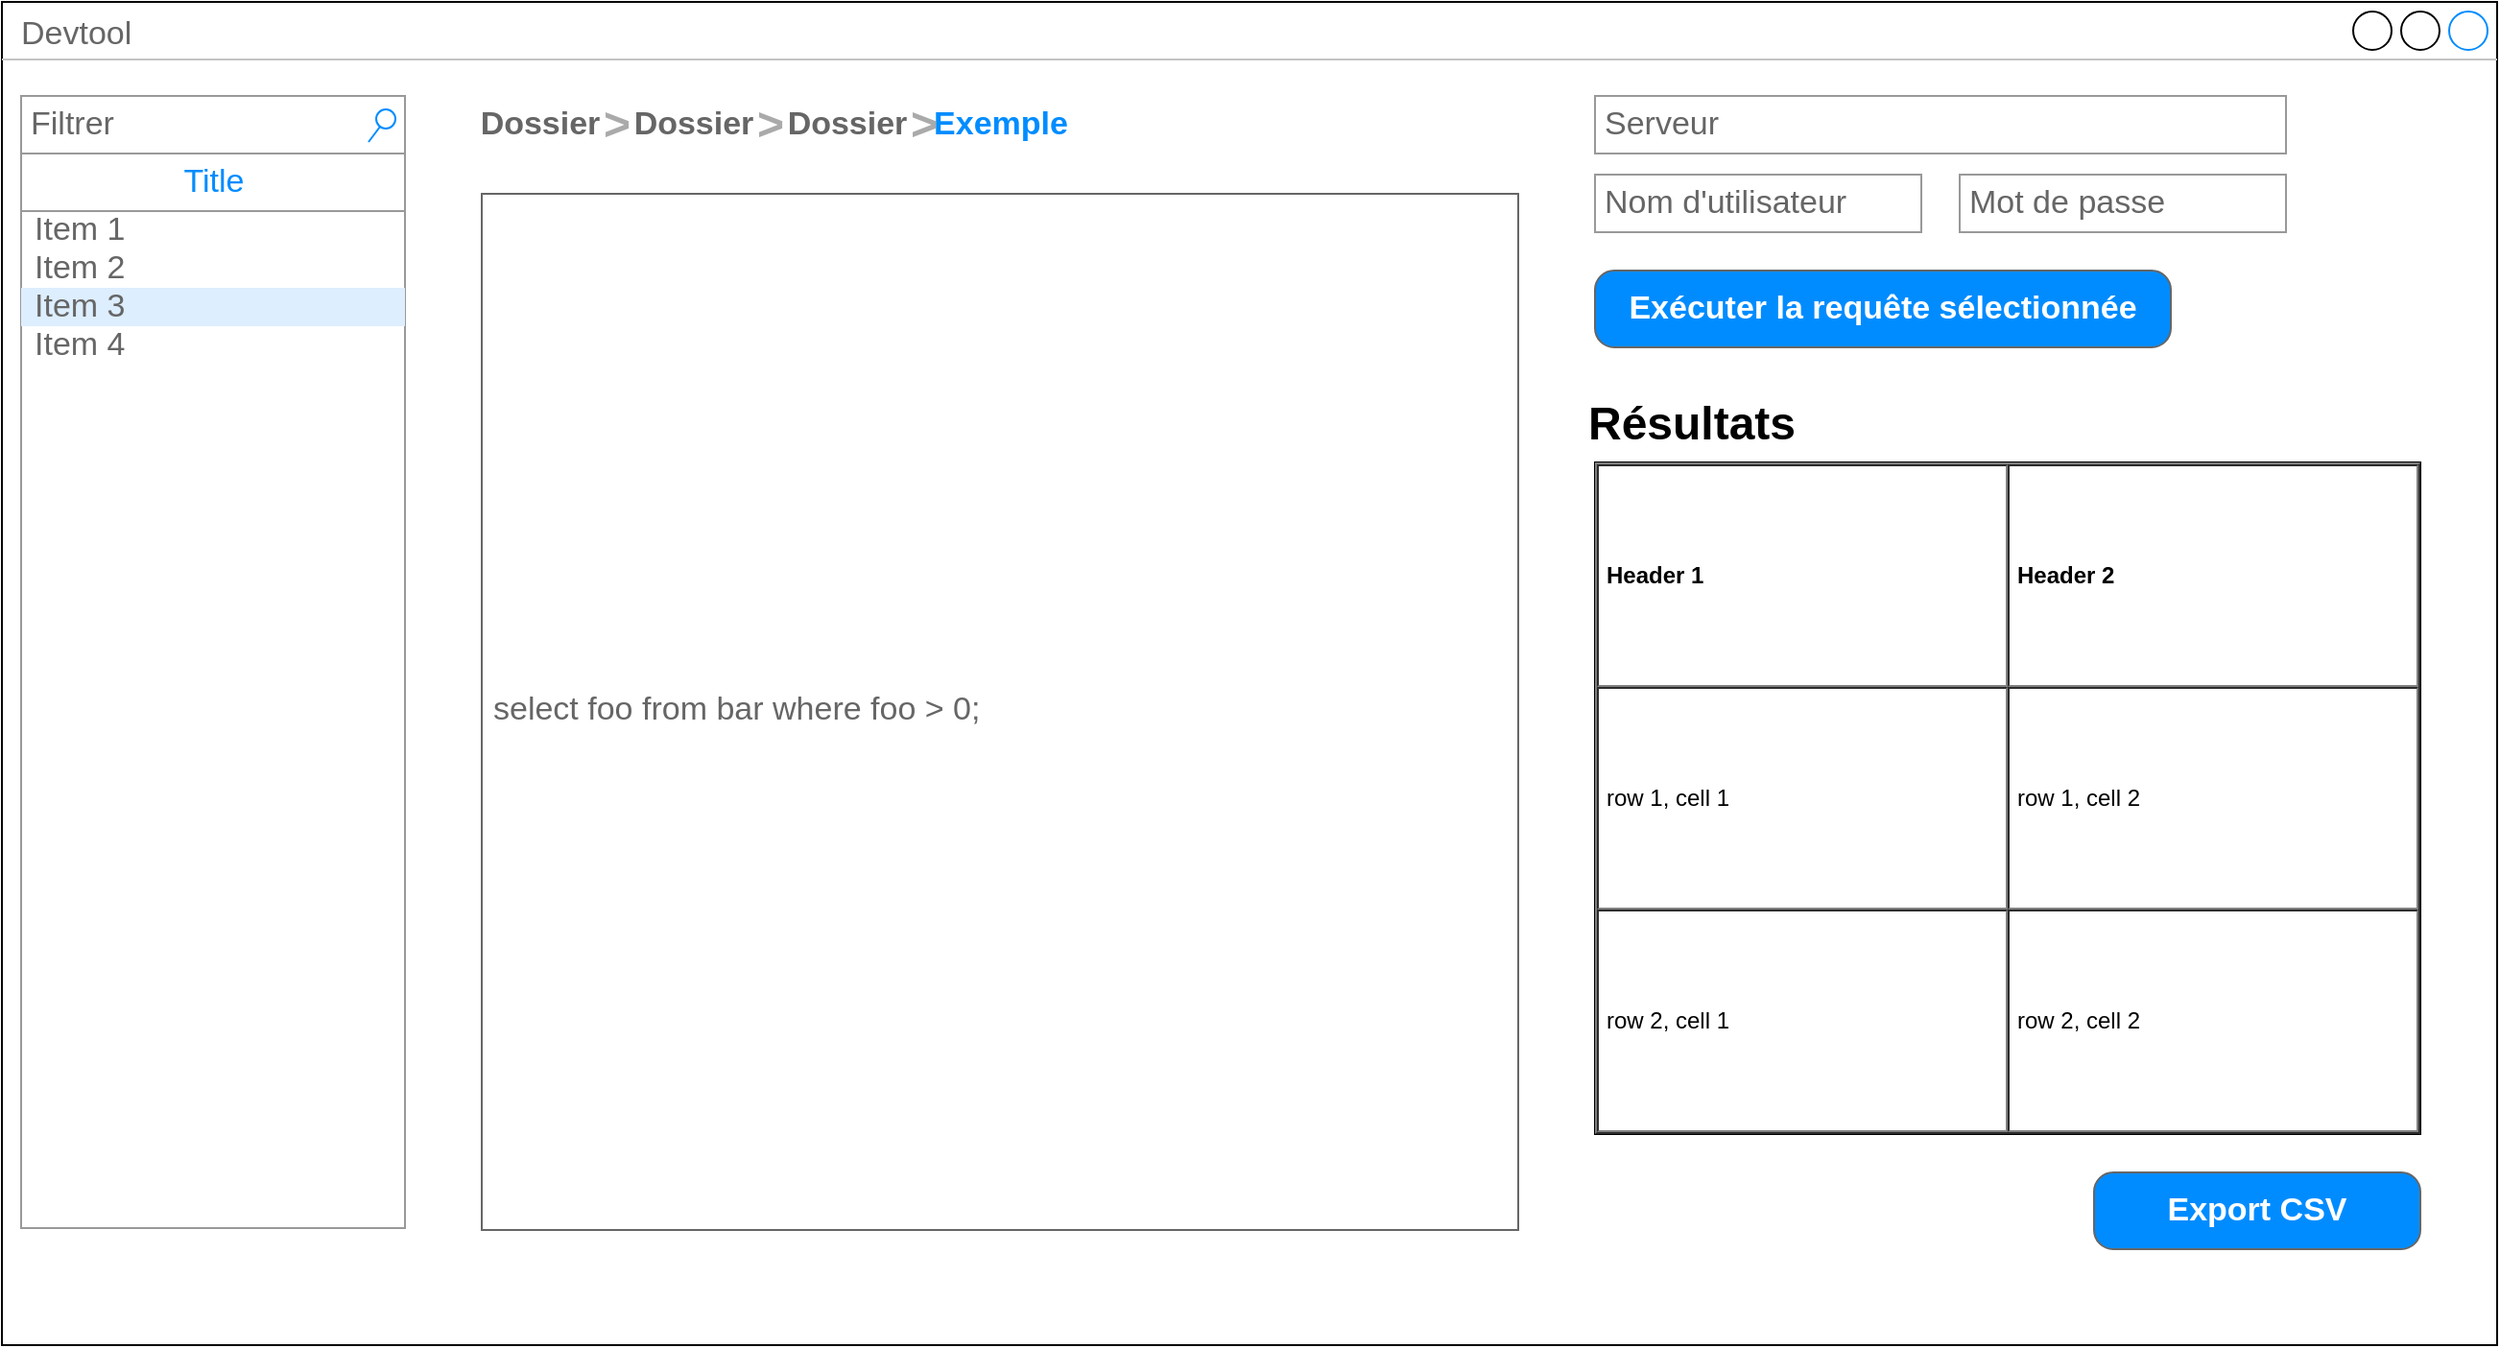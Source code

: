 <mxfile version="13.1.3">
    <diagram name="Page-1" id="03018318-947c-dd8e-b7a3-06fadd420f32">
        <mxGraphModel dx="402" dy="807" grid="1" gridSize="10" guides="1" tooltips="1" connect="1" arrows="1" fold="1" page="1" pageScale="1" pageWidth="1100" pageHeight="850" background="#ffffff" math="0" shadow="0">
            <root>
                <mxCell id="0"/>
                <mxCell id="1" parent="0"/>
                <mxCell id="1nkuXsdnBj_dKvGc0rOm-2" value="Devtool" style="strokeWidth=1;shadow=0;dashed=0;align=center;html=1;shape=mxgraph.mockup.containers.window;align=left;verticalAlign=top;spacingLeft=8;strokeColor2=#008cff;strokeColor3=#c4c4c4;fontColor=#666666;mainText=;fontSize=17;labelBackgroundColor=none;" parent="1" vertex="1">
                    <mxGeometry x="20" y="10" width="1300" height="700" as="geometry"/>
                </mxCell>
                <mxCell id="1nkuXsdnBj_dKvGc0rOm-3" value="Filtrer" style="strokeWidth=1;shadow=0;dashed=0;align=center;html=1;shape=mxgraph.mockup.forms.searchBox;strokeColor=#999999;mainText=;strokeColor2=#008cff;fontColor=#666666;fontSize=17;align=left;spacingLeft=3;" parent="1" vertex="1">
                    <mxGeometry x="30" y="59" width="200" height="30" as="geometry"/>
                </mxCell>
                <mxCell id="1nkuXsdnBj_dKvGc0rOm-4" value="" style="strokeWidth=1;shadow=0;dashed=0;align=center;html=1;shape=mxgraph.mockup.forms.rrect;rSize=0;strokeColor=#999999;fillColor=#ffffff;" parent="1" vertex="1">
                    <mxGeometry x="30" y="89" width="200" height="560" as="geometry"/>
                </mxCell>
                <mxCell id="1nkuXsdnBj_dKvGc0rOm-5" value="Title" style="strokeWidth=1;shadow=0;dashed=0;align=center;html=1;shape=mxgraph.mockup.forms.rrect;rSize=0;strokeColor=#999999;fontColor=#008cff;fontSize=17;fillColor=#ffffff;resizeWidth=1;" parent="1nkuXsdnBj_dKvGc0rOm-4" vertex="1">
                    <mxGeometry width="200" height="30" relative="1" as="geometry"/>
                </mxCell>
                <mxCell id="1nkuXsdnBj_dKvGc0rOm-6" value="Item 1" style="strokeWidth=1;shadow=0;dashed=0;align=center;html=1;shape=mxgraph.mockup.forms.anchor;fontSize=17;fontColor=#666666;align=left;spacingLeft=5;resizeWidth=1;" parent="1nkuXsdnBj_dKvGc0rOm-4" vertex="1">
                    <mxGeometry width="200" height="20" relative="1" as="geometry">
                        <mxPoint y="30" as="offset"/>
                    </mxGeometry>
                </mxCell>
                <mxCell id="1nkuXsdnBj_dKvGc0rOm-7" value="Item 2" style="strokeWidth=1;shadow=0;dashed=0;align=center;html=1;shape=mxgraph.mockup.forms.anchor;fontSize=17;fontColor=#666666;align=left;spacingLeft=5;resizeWidth=1;" parent="1nkuXsdnBj_dKvGc0rOm-4" vertex="1">
                    <mxGeometry width="200" height="20" relative="1" as="geometry">
                        <mxPoint y="50" as="offset"/>
                    </mxGeometry>
                </mxCell>
                <mxCell id="1nkuXsdnBj_dKvGc0rOm-8" value="Item 3" style="strokeWidth=1;shadow=0;dashed=0;align=center;html=1;shape=mxgraph.mockup.forms.rrect;rSize=0;fontSize=17;fontColor=#666666;align=left;spacingLeft=5;fillColor=#ddeeff;strokeColor=none;resizeWidth=1;" parent="1nkuXsdnBj_dKvGc0rOm-4" vertex="1">
                    <mxGeometry width="200" height="20" relative="1" as="geometry">
                        <mxPoint y="70" as="offset"/>
                    </mxGeometry>
                </mxCell>
                <mxCell id="1nkuXsdnBj_dKvGc0rOm-9" value="Item 4" style="strokeWidth=1;shadow=0;dashed=0;align=center;html=1;shape=mxgraph.mockup.forms.anchor;fontSize=17;fontColor=#666666;align=left;spacingLeft=5;resizeWidth=1;" parent="1nkuXsdnBj_dKvGc0rOm-4" vertex="1">
                    <mxGeometry width="200" height="20" relative="1" as="geometry">
                        <mxPoint y="90" as="offset"/>
                    </mxGeometry>
                </mxCell>
                <mxCell id="1nkuXsdnBj_dKvGc0rOm-17" value="Dossier" style="strokeWidth=1;shadow=0;dashed=0;align=center;html=1;shape=mxgraph.mockup.navigation.anchor;fontSize=17;fontColor=#666666;fontStyle=1;" parent="1" vertex="1">
                    <mxGeometry x="270" y="59" width="60" height="30" as="geometry"/>
                </mxCell>
                <mxCell id="1nkuXsdnBj_dKvGc0rOm-18" value="&gt;" style="strokeWidth=1;shadow=0;dashed=0;align=center;html=1;shape=mxgraph.mockup.navigation.anchor;fontSize=24;fontColor=#aaaaaa;fontStyle=1;" parent="1" vertex="1">
                    <mxGeometry x="330" y="59" width="20" height="30" as="geometry"/>
                </mxCell>
                <mxCell id="1nkuXsdnBj_dKvGc0rOm-19" value="Dossier" style="strokeWidth=1;shadow=0;dashed=0;align=center;html=1;shape=mxgraph.mockup.navigation.anchor;fontSize=17;fontColor=#666666;fontStyle=1;" parent="1" vertex="1">
                    <mxGeometry x="350" y="59" width="60" height="30" as="geometry"/>
                </mxCell>
                <mxCell id="1nkuXsdnBj_dKvGc0rOm-20" value="&gt;" style="strokeWidth=1;shadow=0;dashed=0;align=center;html=1;shape=mxgraph.mockup.navigation.anchor;fontSize=24;fontColor=#aaaaaa;fontStyle=1;" parent="1" vertex="1">
                    <mxGeometry x="410" y="59" width="20" height="30" as="geometry"/>
                </mxCell>
                <mxCell id="1nkuXsdnBj_dKvGc0rOm-21" value="Dossier" style="strokeWidth=1;shadow=0;dashed=0;align=center;html=1;shape=mxgraph.mockup.navigation.anchor;fontSize=17;fontColor=#666666;fontStyle=1;" parent="1" vertex="1">
                    <mxGeometry x="430" y="59" width="60" height="30" as="geometry"/>
                </mxCell>
                <mxCell id="1nkuXsdnBj_dKvGc0rOm-22" value="&gt;" style="strokeWidth=1;shadow=0;dashed=0;align=center;html=1;shape=mxgraph.mockup.navigation.anchor;fontSize=24;fontColor=#aaaaaa;fontStyle=1;" parent="1" vertex="1">
                    <mxGeometry x="490" y="59" width="20" height="30" as="geometry"/>
                </mxCell>
                <mxCell id="1nkuXsdnBj_dKvGc0rOm-23" value="&lt;div&gt;Exemple&lt;/div&gt;" style="strokeWidth=1;shadow=0;dashed=0;align=center;html=1;shape=mxgraph.mockup.navigation.anchor;fontSize=17;fontColor=#008cff;fontStyle=1;" parent="1" vertex="1">
                    <mxGeometry x="510" y="59" width="60" height="30" as="geometry"/>
                </mxCell>
                <mxCell id="1nkuXsdnBj_dKvGc0rOm-24" value="select foo from bar where foo &amp;gt; 0;" style="strokeWidth=1;shadow=0;dashed=0;align=center;html=1;shape=mxgraph.mockup.text.textBox;fontColor=#666666;align=left;fontSize=17;spacingLeft=4;spacingTop=-3;strokeColor=#666666;mainText=" parent="1" vertex="1">
                    <mxGeometry x="270" y="110" width="540" height="540" as="geometry"/>
                </mxCell>
                <mxCell id="1nkuXsdnBj_dKvGc0rOm-30" value="Serveur" style="strokeWidth=1;shadow=0;dashed=0;align=center;html=1;shape=mxgraph.mockup.forms.pwField;strokeColor=#999999;mainText=;align=left;fontColor=#666666;fontSize=17;spacingLeft=3;" parent="1" vertex="1">
                    <mxGeometry x="850" y="59" width="360" height="30" as="geometry"/>
                </mxCell>
                <mxCell id="1nkuXsdnBj_dKvGc0rOm-31" value="Nom d'utilisateur" style="strokeWidth=1;shadow=0;dashed=0;align=center;html=1;shape=mxgraph.mockup.forms.pwField;strokeColor=#999999;mainText=;align=left;fontColor=#666666;fontSize=17;spacingLeft=3;" parent="1" vertex="1">
                    <mxGeometry x="850" y="100" width="170" height="30" as="geometry"/>
                </mxCell>
                <mxCell id="1nkuXsdnBj_dKvGc0rOm-32" value="Mot de passe" style="strokeWidth=1;shadow=0;dashed=0;align=center;html=1;shape=mxgraph.mockup.forms.pwField;strokeColor=#999999;mainText=;align=left;fontColor=#666666;fontSize=17;spacingLeft=3;" parent="1" vertex="1">
                    <mxGeometry x="1040" y="100" width="170" height="30" as="geometry"/>
                </mxCell>
                <mxCell id="1nkuXsdnBj_dKvGc0rOm-33" value="Exécuter la requête sélectionnée" style="strokeWidth=1;shadow=0;dashed=0;align=center;html=1;shape=mxgraph.mockup.buttons.button;strokeColor=#666666;fontColor=#ffffff;mainText=;buttonStyle=round;fontSize=17;fontStyle=1;fillColor=#008cff;whiteSpace=wrap;" parent="1" vertex="1">
                    <mxGeometry x="850" y="150" width="300" height="40" as="geometry"/>
                </mxCell>
                <mxCell id="1nkuXsdnBj_dKvGc0rOm-34" value="Résultats" style="text;strokeColor=none;fillColor=none;html=1;fontSize=24;fontStyle=1;verticalAlign=middle;align=center;" parent="1" vertex="1">
                    <mxGeometry x="850" y="210" width="100" height="40" as="geometry"/>
                </mxCell>
                <mxCell id="1nkuXsdnBj_dKvGc0rOm-35" value="&lt;table cellpadding=&quot;4&quot; cellspacing=&quot;0&quot; border=&quot;1&quot; style=&quot;font-size:1em;width:100%;height:100%;&quot;&gt;&lt;tr&gt;&lt;th&gt;Header 1&lt;/th&gt;&lt;th&gt;Header 2&lt;/th&gt;&lt;/tr&gt;&lt;tr&gt;&lt;td&gt;row 1, cell 1&lt;/td&gt;&lt;td&gt;row 1, cell 2&lt;/td&gt;&lt;/tr&gt;&lt;tr&gt;&lt;td&gt;row 2, cell 1&lt;/td&gt;&lt;td&gt;row 2, cell 2&lt;/td&gt;&lt;/tr&gt;&lt;/table&gt; " style="verticalAlign=top;align=left;overflow=fill;fontSize=12;fontFamily=Helvetica;html=1" parent="1" vertex="1">
                    <mxGeometry x="850" y="250" width="430" height="350" as="geometry"/>
                </mxCell>
                <mxCell id="1nkuXsdnBj_dKvGc0rOm-36" value="Export CSV" style="strokeWidth=1;shadow=0;dashed=0;align=center;html=1;shape=mxgraph.mockup.buttons.button;strokeColor=#666666;fontColor=#ffffff;mainText=;buttonStyle=round;fontSize=17;fontStyle=1;fillColor=#008cff;whiteSpace=wrap;" parent="1" vertex="1">
                    <mxGeometry x="1110" y="620" width="170" height="40" as="geometry"/>
                </mxCell>
            </root>
        </mxGraphModel>
    </diagram>
</mxfile>